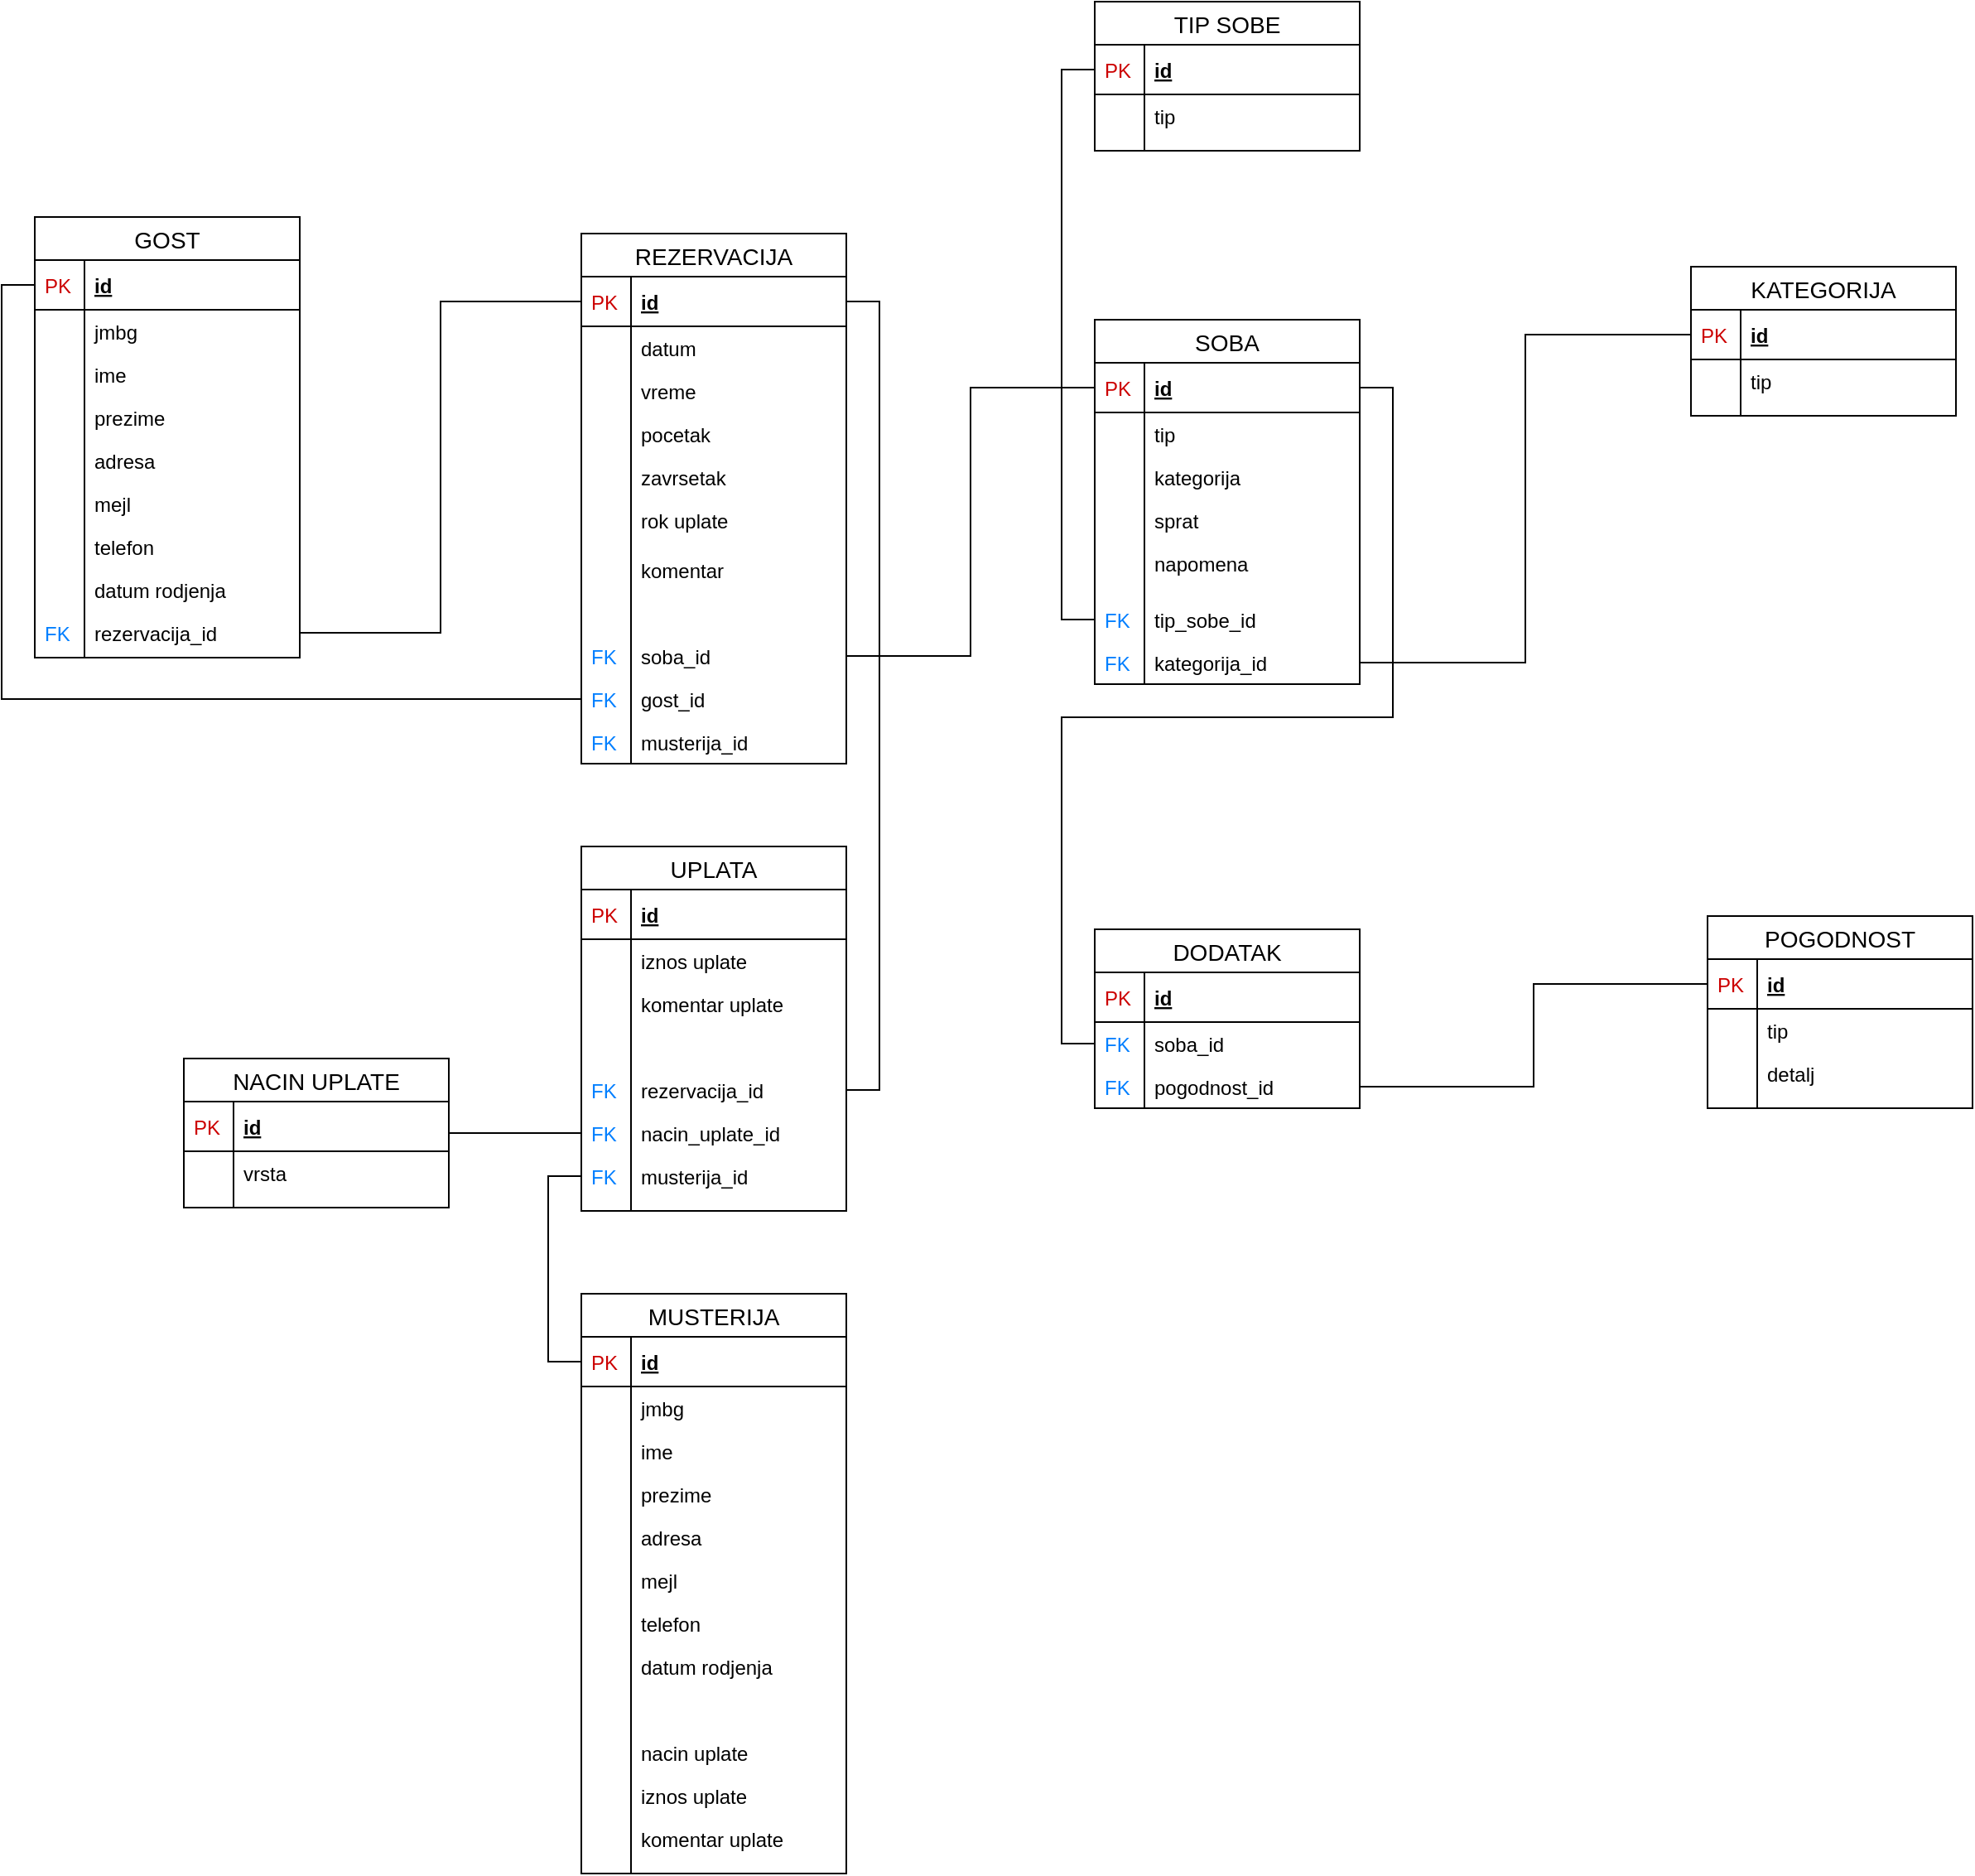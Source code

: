 <mxfile version="13.1.14" type="device"><diagram id="N1i-47K3Nv_V_qPSBVKC" name="Page-1"><mxGraphModel dx="3731" dy="1130" grid="1" gridSize="10" guides="1" tooltips="1" connect="1" arrows="1" fold="1" page="1" pageScale="1" pageWidth="850" pageHeight="1100" math="0" shadow="0"><root><mxCell id="0"/><mxCell id="1" parent="0"/><mxCell id="dCE8BZ0g_W73L0imwShd-121" value="TIP SOBE" style="swimlane;fontStyle=0;childLayout=stackLayout;horizontal=1;startSize=26;horizontalStack=0;resizeParent=1;resizeParentMax=0;resizeLast=0;collapsible=1;marginBottom=0;align=center;fontSize=14;" parent="1" vertex="1"><mxGeometry x="-1010" y="80" width="160" height="90" as="geometry"><mxRectangle x="-390" y="180" width="70" height="26" as="alternateBounds"/></mxGeometry></mxCell><mxCell id="dCE8BZ0g_W73L0imwShd-122" value="id" style="shape=partialRectangle;top=0;left=0;right=0;bottom=1;align=left;verticalAlign=middle;fillColor=none;spacingLeft=34;spacingRight=4;overflow=hidden;rotatable=0;points=[[0,0.5],[1,0.5]];portConstraint=eastwest;dropTarget=0;fontStyle=5;fontSize=12;" parent="dCE8BZ0g_W73L0imwShd-121" vertex="1"><mxGeometry y="26" width="160" height="30" as="geometry"/></mxCell><mxCell id="dCE8BZ0g_W73L0imwShd-123" value="PK" style="shape=partialRectangle;top=0;left=0;bottom=0;fillColor=none;align=left;verticalAlign=middle;spacingLeft=4;spacingRight=4;overflow=hidden;rotatable=0;points=[];portConstraint=eastwest;part=1;fontSize=12;fontColor=#CC0000;" parent="dCE8BZ0g_W73L0imwShd-122" vertex="1" connectable="0"><mxGeometry width="30" height="30" as="geometry"/></mxCell><mxCell id="dCE8BZ0g_W73L0imwShd-124" value="tip" style="shape=partialRectangle;top=0;left=0;right=0;bottom=0;align=left;verticalAlign=top;fillColor=none;spacingLeft=34;spacingRight=4;overflow=hidden;rotatable=0;points=[[0,0.5],[1,0.5]];portConstraint=eastwest;dropTarget=0;fontSize=12;" parent="dCE8BZ0g_W73L0imwShd-121" vertex="1"><mxGeometry y="56" width="160" height="26" as="geometry"/></mxCell><mxCell id="dCE8BZ0g_W73L0imwShd-125" value="" style="shape=partialRectangle;top=0;left=0;bottom=0;fillColor=none;align=left;verticalAlign=top;spacingLeft=4;spacingRight=4;overflow=hidden;rotatable=0;points=[];portConstraint=eastwest;part=1;fontSize=12;" parent="dCE8BZ0g_W73L0imwShd-124" vertex="1" connectable="0"><mxGeometry width="30" height="26" as="geometry"/></mxCell><mxCell id="dCE8BZ0g_W73L0imwShd-126" value="" style="shape=partialRectangle;top=0;left=0;right=0;bottom=0;align=left;verticalAlign=top;fillColor=none;spacingLeft=34;spacingRight=4;overflow=hidden;rotatable=0;points=[[0,0.5],[1,0.5]];portConstraint=eastwest;dropTarget=0;fontSize=12;" parent="dCE8BZ0g_W73L0imwShd-121" vertex="1"><mxGeometry y="82" width="160" height="8" as="geometry"/></mxCell><mxCell id="dCE8BZ0g_W73L0imwShd-127" value="" style="shape=partialRectangle;top=0;left=0;bottom=0;fillColor=none;align=left;verticalAlign=top;spacingLeft=4;spacingRight=4;overflow=hidden;rotatable=0;points=[];portConstraint=eastwest;part=1;fontSize=12;" parent="dCE8BZ0g_W73L0imwShd-126" vertex="1" connectable="0"><mxGeometry width="30" height="8" as="geometry"/></mxCell><mxCell id="dCE8BZ0g_W73L0imwShd-145" value="REZERVACIJA" style="swimlane;fontStyle=0;childLayout=stackLayout;horizontal=1;startSize=26;horizontalStack=0;resizeParent=1;resizeParentMax=0;resizeLast=0;collapsible=1;marginBottom=0;align=center;fontSize=14;" parent="1" vertex="1"><mxGeometry x="-1320" y="220" width="160" height="320" as="geometry"><mxRectangle x="-390" y="180" width="70" height="26" as="alternateBounds"/></mxGeometry></mxCell><mxCell id="dCE8BZ0g_W73L0imwShd-146" value="id" style="shape=partialRectangle;top=0;left=0;right=0;bottom=1;align=left;verticalAlign=middle;fillColor=none;spacingLeft=34;spacingRight=4;overflow=hidden;rotatable=0;points=[[0,0.5],[1,0.5]];portConstraint=eastwest;dropTarget=0;fontStyle=5;fontSize=12;" parent="dCE8BZ0g_W73L0imwShd-145" vertex="1"><mxGeometry y="26" width="160" height="30" as="geometry"/></mxCell><mxCell id="dCE8BZ0g_W73L0imwShd-147" value="PK" style="shape=partialRectangle;top=0;left=0;bottom=0;fillColor=none;align=left;verticalAlign=middle;spacingLeft=4;spacingRight=4;overflow=hidden;rotatable=0;points=[];portConstraint=eastwest;part=1;fontSize=12;fontColor=#CC0000;" parent="dCE8BZ0g_W73L0imwShd-146" vertex="1" connectable="0"><mxGeometry width="30" height="30" as="geometry"/></mxCell><mxCell id="dCE8BZ0g_W73L0imwShd-148" value="datum&#xA;" style="shape=partialRectangle;top=0;left=0;right=0;bottom=0;align=left;verticalAlign=top;fillColor=none;spacingLeft=34;spacingRight=4;overflow=hidden;rotatable=0;points=[[0,0.5],[1,0.5]];portConstraint=eastwest;dropTarget=0;fontSize=12;" parent="dCE8BZ0g_W73L0imwShd-145" vertex="1"><mxGeometry y="56" width="160" height="26" as="geometry"/></mxCell><mxCell id="dCE8BZ0g_W73L0imwShd-149" value="" style="shape=partialRectangle;top=0;left=0;bottom=0;fillColor=none;align=left;verticalAlign=top;spacingLeft=4;spacingRight=4;overflow=hidden;rotatable=0;points=[];portConstraint=eastwest;part=1;fontSize=12;" parent="dCE8BZ0g_W73L0imwShd-148" vertex="1" connectable="0"><mxGeometry width="30" height="26" as="geometry"/></mxCell><mxCell id="dCE8BZ0g_W73L0imwShd-150" value="vreme" style="shape=partialRectangle;top=0;left=0;right=0;bottom=0;align=left;verticalAlign=top;fillColor=none;spacingLeft=34;spacingRight=4;overflow=hidden;rotatable=0;points=[[0,0.5],[1,0.5]];portConstraint=eastwest;dropTarget=0;fontSize=12;" parent="dCE8BZ0g_W73L0imwShd-145" vertex="1"><mxGeometry y="82" width="160" height="26" as="geometry"/></mxCell><mxCell id="dCE8BZ0g_W73L0imwShd-151" value="" style="shape=partialRectangle;top=0;left=0;bottom=0;fillColor=none;align=left;verticalAlign=top;spacingLeft=4;spacingRight=4;overflow=hidden;rotatable=0;points=[];portConstraint=eastwest;part=1;fontSize=12;" parent="dCE8BZ0g_W73L0imwShd-150" vertex="1" connectable="0"><mxGeometry width="30" height="26" as="geometry"/></mxCell><mxCell id="dCE8BZ0g_W73L0imwShd-152" value="pocetak" style="shape=partialRectangle;top=0;left=0;right=0;bottom=0;align=left;verticalAlign=top;fillColor=none;spacingLeft=34;spacingRight=4;overflow=hidden;rotatable=0;points=[[0,0.5],[1,0.5]];portConstraint=eastwest;dropTarget=0;fontSize=12;" parent="dCE8BZ0g_W73L0imwShd-145" vertex="1"><mxGeometry y="108" width="160" height="26" as="geometry"/></mxCell><mxCell id="dCE8BZ0g_W73L0imwShd-153" value="" style="shape=partialRectangle;top=0;left=0;bottom=0;fillColor=none;align=left;verticalAlign=top;spacingLeft=4;spacingRight=4;overflow=hidden;rotatable=0;points=[];portConstraint=eastwest;part=1;fontSize=12;" parent="dCE8BZ0g_W73L0imwShd-152" vertex="1" connectable="0"><mxGeometry width="30" height="26" as="geometry"/></mxCell><mxCell id="dCE8BZ0g_W73L0imwShd-154" value="zavrsetak" style="shape=partialRectangle;top=0;left=0;right=0;bottom=0;align=left;verticalAlign=top;fillColor=none;spacingLeft=34;spacingRight=4;overflow=hidden;rotatable=0;points=[[0,0.5],[1,0.5]];portConstraint=eastwest;dropTarget=0;fontSize=12;" parent="dCE8BZ0g_W73L0imwShd-145" vertex="1"><mxGeometry y="134" width="160" height="26" as="geometry"/></mxCell><mxCell id="dCE8BZ0g_W73L0imwShd-155" value="" style="shape=partialRectangle;top=0;left=0;bottom=0;fillColor=none;align=left;verticalAlign=top;spacingLeft=4;spacingRight=4;overflow=hidden;rotatable=0;points=[];portConstraint=eastwest;part=1;fontSize=12;" parent="dCE8BZ0g_W73L0imwShd-154" vertex="1" connectable="0"><mxGeometry width="30" height="26" as="geometry"/></mxCell><mxCell id="dCE8BZ0g_W73L0imwShd-156" value="rok uplate" style="shape=partialRectangle;top=0;left=0;right=0;bottom=0;align=left;verticalAlign=top;fillColor=none;spacingLeft=34;spacingRight=4;overflow=hidden;rotatable=0;points=[[0,0.5],[1,0.5]];portConstraint=eastwest;dropTarget=0;fontSize=12;" parent="dCE8BZ0g_W73L0imwShd-145" vertex="1"><mxGeometry y="160" width="160" height="26" as="geometry"/></mxCell><mxCell id="dCE8BZ0g_W73L0imwShd-157" value="" style="shape=partialRectangle;top=0;left=0;bottom=0;fillColor=none;align=left;verticalAlign=top;spacingLeft=4;spacingRight=4;overflow=hidden;rotatable=0;points=[];portConstraint=eastwest;part=1;fontSize=12;" parent="dCE8BZ0g_W73L0imwShd-156" vertex="1" connectable="0"><mxGeometry width="30" height="26" as="geometry"/></mxCell><mxCell id="dCE8BZ0g_W73L0imwShd-168" value="" style="shape=partialRectangle;top=0;left=0;right=0;bottom=0;align=left;verticalAlign=top;fillColor=none;spacingLeft=34;spacingRight=4;overflow=hidden;rotatable=0;points=[[0,0.5],[1,0.5]];portConstraint=eastwest;dropTarget=0;fontSize=12;" parent="dCE8BZ0g_W73L0imwShd-145" vertex="1"><mxGeometry y="186" width="160" height="4" as="geometry"/></mxCell><mxCell id="dCE8BZ0g_W73L0imwShd-169" value="" style="shape=partialRectangle;top=0;left=0;bottom=0;fillColor=none;align=left;verticalAlign=top;spacingLeft=4;spacingRight=4;overflow=hidden;rotatable=0;points=[];portConstraint=eastwest;part=1;fontSize=12;" parent="dCE8BZ0g_W73L0imwShd-168" vertex="1" connectable="0"><mxGeometry width="30" height="4" as="geometry"/></mxCell><mxCell id="dCE8BZ0g_W73L0imwShd-256" value="komentar" style="shape=partialRectangle;top=0;left=0;right=0;bottom=0;align=left;verticalAlign=top;fillColor=none;spacingLeft=34;spacingRight=4;overflow=hidden;rotatable=0;points=[[0,0.5],[1,0.5]];portConstraint=eastwest;dropTarget=0;fontSize=12;" parent="dCE8BZ0g_W73L0imwShd-145" vertex="1"><mxGeometry y="190" width="160" height="26" as="geometry"/></mxCell><mxCell id="dCE8BZ0g_W73L0imwShd-257" value="" style="shape=partialRectangle;top=0;left=0;bottom=0;fillColor=none;align=left;verticalAlign=top;spacingLeft=4;spacingRight=4;overflow=hidden;rotatable=0;points=[];portConstraint=eastwest;part=1;fontSize=12;" parent="dCE8BZ0g_W73L0imwShd-256" vertex="1" connectable="0"><mxGeometry width="30" height="26" as="geometry"/></mxCell><mxCell id="dCE8BZ0g_W73L0imwShd-229" value="" style="shape=partialRectangle;top=0;left=0;right=0;bottom=0;align=left;verticalAlign=top;fillColor=none;spacingLeft=34;spacingRight=4;overflow=hidden;rotatable=0;points=[[0,0.5],[1,0.5]];portConstraint=eastwest;dropTarget=0;fontSize=12;" parent="dCE8BZ0g_W73L0imwShd-145" vertex="1"><mxGeometry y="216" width="160" height="26" as="geometry"/></mxCell><mxCell id="dCE8BZ0g_W73L0imwShd-230" value="" style="shape=partialRectangle;top=0;left=0;bottom=0;fillColor=none;align=left;verticalAlign=top;spacingLeft=4;spacingRight=4;overflow=hidden;rotatable=0;points=[];portConstraint=eastwest;part=1;fontSize=12;" parent="dCE8BZ0g_W73L0imwShd-229" vertex="1" connectable="0"><mxGeometry width="30" height="26" as="geometry"/></mxCell><mxCell id="dCE8BZ0g_W73L0imwShd-227" value="soba_id" style="shape=partialRectangle;top=0;left=0;right=0;bottom=0;align=left;verticalAlign=top;fillColor=none;spacingLeft=34;spacingRight=4;overflow=hidden;rotatable=0;points=[[0,0.5],[1,0.5]];portConstraint=eastwest;dropTarget=0;fontSize=12;" parent="dCE8BZ0g_W73L0imwShd-145" vertex="1"><mxGeometry y="242" width="160" height="26" as="geometry"/></mxCell><mxCell id="dCE8BZ0g_W73L0imwShd-228" value="FK" style="shape=partialRectangle;top=0;left=0;bottom=0;fillColor=none;align=left;verticalAlign=top;spacingLeft=4;spacingRight=4;overflow=hidden;rotatable=0;points=[];portConstraint=eastwest;part=1;fontSize=12;fontColor=#007FFF;" parent="dCE8BZ0g_W73L0imwShd-227" vertex="1" connectable="0"><mxGeometry width="30" height="26" as="geometry"/></mxCell><mxCell id="dCE8BZ0g_W73L0imwShd-221" value="gost_id" style="shape=partialRectangle;top=0;left=0;right=0;bottom=0;align=left;verticalAlign=top;fillColor=none;spacingLeft=34;spacingRight=4;overflow=hidden;rotatable=0;points=[[0,0.5],[1,0.5]];portConstraint=eastwest;dropTarget=0;fontSize=12;" parent="dCE8BZ0g_W73L0imwShd-145" vertex="1"><mxGeometry y="268" width="160" height="26" as="geometry"/></mxCell><mxCell id="dCE8BZ0g_W73L0imwShd-222" value="FK" style="shape=partialRectangle;top=0;left=0;bottom=0;fillColor=none;align=left;verticalAlign=top;spacingLeft=4;spacingRight=4;overflow=hidden;rotatable=0;points=[];portConstraint=eastwest;part=1;fontSize=12;fontColor=#007FFF;" parent="dCE8BZ0g_W73L0imwShd-221" vertex="1" connectable="0"><mxGeometry width="30" height="26" as="geometry"/></mxCell><mxCell id="dCE8BZ0g_W73L0imwShd-266" value="musterija_id" style="shape=partialRectangle;top=0;left=0;right=0;bottom=0;align=left;verticalAlign=top;fillColor=none;spacingLeft=34;spacingRight=4;overflow=hidden;rotatable=0;points=[[0,0.5],[1,0.5]];portConstraint=eastwest;dropTarget=0;fontSize=12;" parent="dCE8BZ0g_W73L0imwShd-145" vertex="1"><mxGeometry y="294" width="160" height="26" as="geometry"/></mxCell><mxCell id="dCE8BZ0g_W73L0imwShd-267" value="FK" style="shape=partialRectangle;top=0;left=0;bottom=0;fillColor=none;align=left;verticalAlign=top;spacingLeft=4;spacingRight=4;overflow=hidden;rotatable=0;points=[];portConstraint=eastwest;part=1;fontSize=12;fontColor=#007FFF;" parent="dCE8BZ0g_W73L0imwShd-266" vertex="1" connectable="0"><mxGeometry width="30" height="26" as="geometry"/></mxCell><mxCell id="dCE8BZ0g_W73L0imwShd-203" value="KATEGORIJA" style="swimlane;fontStyle=0;childLayout=stackLayout;horizontal=1;startSize=26;horizontalStack=0;resizeParent=1;resizeParentMax=0;resizeLast=0;collapsible=1;marginBottom=0;align=center;fontSize=14;" parent="1" vertex="1"><mxGeometry x="-650" y="240" width="160" height="90" as="geometry"><mxRectangle x="-390" y="180" width="70" height="26" as="alternateBounds"/></mxGeometry></mxCell><mxCell id="dCE8BZ0g_W73L0imwShd-204" value="id" style="shape=partialRectangle;top=0;left=0;right=0;bottom=1;align=left;verticalAlign=middle;fillColor=none;spacingLeft=34;spacingRight=4;overflow=hidden;rotatable=0;points=[[0,0.5],[1,0.5]];portConstraint=eastwest;dropTarget=0;fontStyle=5;fontSize=12;" parent="dCE8BZ0g_W73L0imwShd-203" vertex="1"><mxGeometry y="26" width="160" height="30" as="geometry"/></mxCell><mxCell id="dCE8BZ0g_W73L0imwShd-205" value="PK" style="shape=partialRectangle;top=0;left=0;bottom=0;fillColor=none;align=left;verticalAlign=middle;spacingLeft=4;spacingRight=4;overflow=hidden;rotatable=0;points=[];portConstraint=eastwest;part=1;fontSize=12;fontColor=#CC0000;" parent="dCE8BZ0g_W73L0imwShd-204" vertex="1" connectable="0"><mxGeometry width="30" height="30" as="geometry"/></mxCell><mxCell id="dCE8BZ0g_W73L0imwShd-206" value="tip" style="shape=partialRectangle;top=0;left=0;right=0;bottom=0;align=left;verticalAlign=top;fillColor=none;spacingLeft=34;spacingRight=4;overflow=hidden;rotatable=0;points=[[0,0.5],[1,0.5]];portConstraint=eastwest;dropTarget=0;fontSize=12;" parent="dCE8BZ0g_W73L0imwShd-203" vertex="1"><mxGeometry y="56" width="160" height="26" as="geometry"/></mxCell><mxCell id="dCE8BZ0g_W73L0imwShd-207" value="" style="shape=partialRectangle;top=0;left=0;bottom=0;fillColor=none;align=left;verticalAlign=top;spacingLeft=4;spacingRight=4;overflow=hidden;rotatable=0;points=[];portConstraint=eastwest;part=1;fontSize=12;" parent="dCE8BZ0g_W73L0imwShd-206" vertex="1" connectable="0"><mxGeometry width="30" height="26" as="geometry"/></mxCell><mxCell id="dCE8BZ0g_W73L0imwShd-208" value="" style="shape=partialRectangle;top=0;left=0;right=0;bottom=0;align=left;verticalAlign=top;fillColor=none;spacingLeft=34;spacingRight=4;overflow=hidden;rotatable=0;points=[[0,0.5],[1,0.5]];portConstraint=eastwest;dropTarget=0;fontSize=12;" parent="dCE8BZ0g_W73L0imwShd-203" vertex="1"><mxGeometry y="82" width="160" height="8" as="geometry"/></mxCell><mxCell id="dCE8BZ0g_W73L0imwShd-209" value="" style="shape=partialRectangle;top=0;left=0;bottom=0;fillColor=none;align=left;verticalAlign=top;spacingLeft=4;spacingRight=4;overflow=hidden;rotatable=0;points=[];portConstraint=eastwest;part=1;fontSize=12;" parent="dCE8BZ0g_W73L0imwShd-208" vertex="1" connectable="0"><mxGeometry width="30" height="8" as="geometry"/></mxCell><mxCell id="dCE8BZ0g_W73L0imwShd-223" style="edgeStyle=orthogonalEdgeStyle;rounded=0;orthogonalLoop=1;jettySize=auto;html=1;entryX=0;entryY=0.5;entryDx=0;entryDy=0;startSize=38;endArrow=none;endFill=0;endSize=38;strokeWidth=1;fontColor=#CC0000;exitX=0;exitY=0.5;exitDx=0;exitDy=0;" parent="1" source="dCE8BZ0g_W73L0imwShd-129" target="dCE8BZ0g_W73L0imwShd-221" edge="1"><mxGeometry relative="1" as="geometry"/></mxCell><mxCell id="dCE8BZ0g_W73L0imwShd-231" style="edgeStyle=orthogonalEdgeStyle;rounded=0;orthogonalLoop=1;jettySize=auto;html=1;entryX=0;entryY=0.5;entryDx=0;entryDy=0;startSize=38;endArrow=none;endFill=0;endSize=38;strokeWidth=1;fontColor=#CC0000;" parent="1" source="dCE8BZ0g_W73L0imwShd-227" target="dCE8BZ0g_W73L0imwShd-188" edge="1"><mxGeometry relative="1" as="geometry"/></mxCell><mxCell id="dCE8BZ0g_W73L0imwShd-234" style="edgeStyle=orthogonalEdgeStyle;rounded=0;orthogonalLoop=1;jettySize=auto;html=1;entryX=0;entryY=0.5;entryDx=0;entryDy=0;startSize=38;endArrow=none;endFill=0;endSize=38;strokeWidth=1;fontColor=#007FFF;" parent="1" source="dCE8BZ0g_W73L0imwShd-232" target="dCE8BZ0g_W73L0imwShd-122" edge="1"><mxGeometry relative="1" as="geometry"/></mxCell><mxCell id="dCE8BZ0g_W73L0imwShd-241" style="edgeStyle=orthogonalEdgeStyle;rounded=0;orthogonalLoop=1;jettySize=auto;html=1;entryX=1;entryY=0.5;entryDx=0;entryDy=0;startSize=38;endArrow=none;endFill=0;endSize=38;strokeWidth=1;fontColor=#CC0000;" parent="1" source="dCE8BZ0g_W73L0imwShd-237" target="dCE8BZ0g_W73L0imwShd-188" edge="1"><mxGeometry relative="1" as="geometry"/></mxCell><mxCell id="dCE8BZ0g_W73L0imwShd-242" style="edgeStyle=orthogonalEdgeStyle;rounded=0;orthogonalLoop=1;jettySize=auto;html=1;entryX=0;entryY=0.5;entryDx=0;entryDy=0;startSize=38;endArrow=none;endFill=0;endSize=38;strokeWidth=1;fontColor=#CC0000;" parent="1" source="dCE8BZ0g_W73L0imwShd-239" target="dCE8BZ0g_W73L0imwShd-211" edge="1"><mxGeometry relative="1" as="geometry"/></mxCell><mxCell id="dCE8BZ0g_W73L0imwShd-187" value="SOBA" style="swimlane;fontStyle=0;childLayout=stackLayout;horizontal=1;startSize=26;horizontalStack=0;resizeParent=1;resizeParentMax=0;resizeLast=0;collapsible=1;marginBottom=0;align=center;fontSize=14;" parent="1" vertex="1"><mxGeometry x="-1010" y="272" width="160" height="220" as="geometry"><mxRectangle x="-390" y="180" width="70" height="26" as="alternateBounds"/></mxGeometry></mxCell><mxCell id="dCE8BZ0g_W73L0imwShd-188" value="id" style="shape=partialRectangle;top=0;left=0;right=0;bottom=1;align=left;verticalAlign=middle;fillColor=none;spacingLeft=34;spacingRight=4;overflow=hidden;rotatable=0;points=[[0,0.5],[1,0.5]];portConstraint=eastwest;dropTarget=0;fontStyle=5;fontSize=12;" parent="dCE8BZ0g_W73L0imwShd-187" vertex="1"><mxGeometry y="26" width="160" height="30" as="geometry"/></mxCell><mxCell id="dCE8BZ0g_W73L0imwShd-189" value="PK" style="shape=partialRectangle;top=0;left=0;bottom=0;fillColor=none;align=left;verticalAlign=middle;spacingLeft=4;spacingRight=4;overflow=hidden;rotatable=0;points=[];portConstraint=eastwest;part=1;fontSize=12;fontColor=#CC0000;" parent="dCE8BZ0g_W73L0imwShd-188" vertex="1" connectable="0"><mxGeometry width="30" height="30" as="geometry"/></mxCell><mxCell id="dCE8BZ0g_W73L0imwShd-190" value="tip" style="shape=partialRectangle;top=0;left=0;right=0;bottom=0;align=left;verticalAlign=top;fillColor=none;spacingLeft=34;spacingRight=4;overflow=hidden;rotatable=0;points=[[0,0.5],[1,0.5]];portConstraint=eastwest;dropTarget=0;fontSize=12;" parent="dCE8BZ0g_W73L0imwShd-187" vertex="1"><mxGeometry y="56" width="160" height="26" as="geometry"/></mxCell><mxCell id="dCE8BZ0g_W73L0imwShd-191" value="" style="shape=partialRectangle;top=0;left=0;bottom=0;fillColor=none;align=left;verticalAlign=top;spacingLeft=4;spacingRight=4;overflow=hidden;rotatable=0;points=[];portConstraint=eastwest;part=1;fontSize=12;" parent="dCE8BZ0g_W73L0imwShd-190" vertex="1" connectable="0"><mxGeometry width="30" height="26" as="geometry"/></mxCell><mxCell id="dCE8BZ0g_W73L0imwShd-192" value="kategorija" style="shape=partialRectangle;top=0;left=0;right=0;bottom=0;align=left;verticalAlign=top;fillColor=none;spacingLeft=34;spacingRight=4;overflow=hidden;rotatable=0;points=[[0,0.5],[1,0.5]];portConstraint=eastwest;dropTarget=0;fontSize=12;" parent="dCE8BZ0g_W73L0imwShd-187" vertex="1"><mxGeometry y="82" width="160" height="26" as="geometry"/></mxCell><mxCell id="dCE8BZ0g_W73L0imwShd-193" value="" style="shape=partialRectangle;top=0;left=0;bottom=0;fillColor=none;align=left;verticalAlign=top;spacingLeft=4;spacingRight=4;overflow=hidden;rotatable=0;points=[];portConstraint=eastwest;part=1;fontSize=12;" parent="dCE8BZ0g_W73L0imwShd-192" vertex="1" connectable="0"><mxGeometry width="30" height="26" as="geometry"/></mxCell><mxCell id="dCE8BZ0g_W73L0imwShd-194" value="sprat" style="shape=partialRectangle;top=0;left=0;right=0;bottom=0;align=left;verticalAlign=top;fillColor=none;spacingLeft=34;spacingRight=4;overflow=hidden;rotatable=0;points=[[0,0.5],[1,0.5]];portConstraint=eastwest;dropTarget=0;fontSize=12;" parent="dCE8BZ0g_W73L0imwShd-187" vertex="1"><mxGeometry y="108" width="160" height="26" as="geometry"/></mxCell><mxCell id="dCE8BZ0g_W73L0imwShd-195" value="" style="shape=partialRectangle;top=0;left=0;bottom=0;fillColor=none;align=left;verticalAlign=top;spacingLeft=4;spacingRight=4;overflow=hidden;rotatable=0;points=[];portConstraint=eastwest;part=1;fontSize=12;" parent="dCE8BZ0g_W73L0imwShd-194" vertex="1" connectable="0"><mxGeometry width="30" height="26" as="geometry"/></mxCell><mxCell id="dCE8BZ0g_W73L0imwShd-196" value="napomena" style="shape=partialRectangle;top=0;left=0;right=0;bottom=0;align=left;verticalAlign=top;fillColor=none;spacingLeft=34;spacingRight=4;overflow=hidden;rotatable=0;points=[[0,0.5],[1,0.5]];portConstraint=eastwest;dropTarget=0;fontSize=12;" parent="dCE8BZ0g_W73L0imwShd-187" vertex="1"><mxGeometry y="134" width="160" height="26" as="geometry"/></mxCell><mxCell id="dCE8BZ0g_W73L0imwShd-197" value="" style="shape=partialRectangle;top=0;left=0;bottom=0;fillColor=none;align=left;verticalAlign=top;spacingLeft=4;spacingRight=4;overflow=hidden;rotatable=0;points=[];portConstraint=eastwest;part=1;fontSize=12;" parent="dCE8BZ0g_W73L0imwShd-196" vertex="1" connectable="0"><mxGeometry width="30" height="26" as="geometry"/></mxCell><mxCell id="dCE8BZ0g_W73L0imwShd-198" value="" style="shape=partialRectangle;top=0;left=0;right=0;bottom=0;align=left;verticalAlign=top;fillColor=none;spacingLeft=34;spacingRight=4;overflow=hidden;rotatable=0;points=[[0,0.5],[1,0.5]];portConstraint=eastwest;dropTarget=0;fontSize=12;" parent="dCE8BZ0g_W73L0imwShd-187" vertex="1"><mxGeometry y="160" width="160" height="8" as="geometry"/></mxCell><mxCell id="dCE8BZ0g_W73L0imwShd-199" value="" style="shape=partialRectangle;top=0;left=0;bottom=0;fillColor=none;align=left;verticalAlign=top;spacingLeft=4;spacingRight=4;overflow=hidden;rotatable=0;points=[];portConstraint=eastwest;part=1;fontSize=12;" parent="dCE8BZ0g_W73L0imwShd-198" vertex="1" connectable="0"><mxGeometry width="30" height="8" as="geometry"/></mxCell><mxCell id="dCE8BZ0g_W73L0imwShd-232" value="tip_sobe_id" style="shape=partialRectangle;top=0;left=0;right=0;bottom=0;align=left;verticalAlign=top;fillColor=none;spacingLeft=34;spacingRight=4;overflow=hidden;rotatable=0;points=[[0,0.5],[1,0.5]];portConstraint=eastwest;dropTarget=0;fontSize=12;" parent="dCE8BZ0g_W73L0imwShd-187" vertex="1"><mxGeometry y="168" width="160" height="26" as="geometry"/></mxCell><mxCell id="dCE8BZ0g_W73L0imwShd-233" value="FK" style="shape=partialRectangle;top=0;left=0;bottom=0;fillColor=none;align=left;verticalAlign=top;spacingLeft=4;spacingRight=4;overflow=hidden;rotatable=0;points=[];portConstraint=eastwest;part=1;fontSize=12;fontColor=#007FFF;" parent="dCE8BZ0g_W73L0imwShd-232" vertex="1" connectable="0"><mxGeometry width="30" height="26" as="geometry"/></mxCell><mxCell id="dCE8BZ0g_W73L0imwShd-243" value="kategorija_id" style="shape=partialRectangle;top=0;left=0;right=0;bottom=0;align=left;verticalAlign=top;fillColor=none;spacingLeft=34;spacingRight=4;overflow=hidden;rotatable=0;points=[[0,0.5],[1,0.5]];portConstraint=eastwest;dropTarget=0;fontSize=12;" parent="dCE8BZ0g_W73L0imwShd-187" vertex="1"><mxGeometry y="194" width="160" height="26" as="geometry"/></mxCell><mxCell id="dCE8BZ0g_W73L0imwShd-244" value="FK" style="shape=partialRectangle;top=0;left=0;bottom=0;fillColor=none;align=left;verticalAlign=top;spacingLeft=4;spacingRight=4;overflow=hidden;rotatable=0;points=[];portConstraint=eastwest;part=1;fontSize=12;fontColor=#007FFF;" parent="dCE8BZ0g_W73L0imwShd-243" vertex="1" connectable="0"><mxGeometry width="30" height="26" as="geometry"/></mxCell><mxCell id="dCE8BZ0g_W73L0imwShd-245" style="edgeStyle=orthogonalEdgeStyle;rounded=0;orthogonalLoop=1;jettySize=auto;html=1;startSize=38;endArrow=none;endFill=0;endSize=38;strokeWidth=1;fontColor=#CC0000;" parent="1" source="dCE8BZ0g_W73L0imwShd-243" target="dCE8BZ0g_W73L0imwShd-204" edge="1"><mxGeometry relative="1" as="geometry"/></mxCell><mxCell id="dCE8BZ0g_W73L0imwShd-200" value="DODATAK" style="swimlane;fontStyle=0;childLayout=stackLayout;horizontal=1;startSize=26;horizontalStack=0;resizeParent=1;resizeParentMax=0;resizeLast=0;collapsible=1;marginBottom=0;align=center;fontSize=14;" parent="1" vertex="1"><mxGeometry x="-1010" y="640" width="160" height="108" as="geometry"><mxRectangle x="-390" y="180" width="70" height="26" as="alternateBounds"/></mxGeometry></mxCell><mxCell id="dCE8BZ0g_W73L0imwShd-201" value="id" style="shape=partialRectangle;top=0;left=0;right=0;bottom=1;align=left;verticalAlign=middle;fillColor=none;spacingLeft=34;spacingRight=4;overflow=hidden;rotatable=0;points=[[0,0.5],[1,0.5]];portConstraint=eastwest;dropTarget=0;fontStyle=5;fontSize=12;" parent="dCE8BZ0g_W73L0imwShd-200" vertex="1"><mxGeometry y="26" width="160" height="30" as="geometry"/></mxCell><mxCell id="dCE8BZ0g_W73L0imwShd-202" value="PK" style="shape=partialRectangle;top=0;left=0;bottom=0;fillColor=none;align=left;verticalAlign=middle;spacingLeft=4;spacingRight=4;overflow=hidden;rotatable=0;points=[];portConstraint=eastwest;part=1;fontSize=12;fontColor=#CC0000;" parent="dCE8BZ0g_W73L0imwShd-201" vertex="1" connectable="0"><mxGeometry width="30" height="30" as="geometry"/></mxCell><mxCell id="dCE8BZ0g_W73L0imwShd-237" value="soba_id" style="shape=partialRectangle;top=0;left=0;right=0;bottom=0;align=left;verticalAlign=top;fillColor=none;spacingLeft=34;spacingRight=4;overflow=hidden;rotatable=0;points=[[0,0.5],[1,0.5]];portConstraint=eastwest;dropTarget=0;fontSize=12;" parent="dCE8BZ0g_W73L0imwShd-200" vertex="1"><mxGeometry y="56" width="160" height="26" as="geometry"/></mxCell><mxCell id="dCE8BZ0g_W73L0imwShd-238" value="FK" style="shape=partialRectangle;top=0;left=0;bottom=0;fillColor=none;align=left;verticalAlign=top;spacingLeft=4;spacingRight=4;overflow=hidden;rotatable=0;points=[];portConstraint=eastwest;part=1;fontSize=12;fontColor=#007FFF;" parent="dCE8BZ0g_W73L0imwShd-237" vertex="1" connectable="0"><mxGeometry width="30" height="26" as="geometry"/></mxCell><mxCell id="dCE8BZ0g_W73L0imwShd-239" value="pogodnost_id" style="shape=partialRectangle;top=0;left=0;right=0;bottom=0;align=left;verticalAlign=top;fillColor=none;spacingLeft=34;spacingRight=4;overflow=hidden;rotatable=0;points=[[0,0.5],[1,0.5]];portConstraint=eastwest;dropTarget=0;fontSize=12;" parent="dCE8BZ0g_W73L0imwShd-200" vertex="1"><mxGeometry y="82" width="160" height="26" as="geometry"/></mxCell><mxCell id="dCE8BZ0g_W73L0imwShd-240" value="FK" style="shape=partialRectangle;top=0;left=0;bottom=0;fillColor=none;align=left;verticalAlign=top;spacingLeft=4;spacingRight=4;overflow=hidden;rotatable=0;points=[];portConstraint=eastwest;part=1;fontSize=12;fontColor=#007FFF;" parent="dCE8BZ0g_W73L0imwShd-239" vertex="1" connectable="0"><mxGeometry width="30" height="26" as="geometry"/></mxCell><mxCell id="dCE8BZ0g_W73L0imwShd-210" value="POGODNOST" style="swimlane;fontStyle=0;childLayout=stackLayout;horizontal=1;startSize=26;horizontalStack=0;resizeParent=1;resizeParentMax=0;resizeLast=0;collapsible=1;marginBottom=0;align=center;fontSize=14;" parent="1" vertex="1"><mxGeometry x="-640" y="632" width="160" height="116" as="geometry"><mxRectangle x="-390" y="180" width="70" height="26" as="alternateBounds"/></mxGeometry></mxCell><mxCell id="dCE8BZ0g_W73L0imwShd-211" value="id" style="shape=partialRectangle;top=0;left=0;right=0;bottom=1;align=left;verticalAlign=middle;fillColor=none;spacingLeft=34;spacingRight=4;overflow=hidden;rotatable=0;points=[[0,0.5],[1,0.5]];portConstraint=eastwest;dropTarget=0;fontStyle=5;fontSize=12;" parent="dCE8BZ0g_W73L0imwShd-210" vertex="1"><mxGeometry y="26" width="160" height="30" as="geometry"/></mxCell><mxCell id="dCE8BZ0g_W73L0imwShd-212" value="PK" style="shape=partialRectangle;top=0;left=0;bottom=0;fillColor=none;align=left;verticalAlign=middle;spacingLeft=4;spacingRight=4;overflow=hidden;rotatable=0;points=[];portConstraint=eastwest;part=1;fontSize=12;fontColor=#CC0000;" parent="dCE8BZ0g_W73L0imwShd-211" vertex="1" connectable="0"><mxGeometry width="30" height="30" as="geometry"/></mxCell><mxCell id="dCE8BZ0g_W73L0imwShd-213" value="tip" style="shape=partialRectangle;top=0;left=0;right=0;bottom=0;align=left;verticalAlign=top;fillColor=none;spacingLeft=34;spacingRight=4;overflow=hidden;rotatable=0;points=[[0,0.5],[1,0.5]];portConstraint=eastwest;dropTarget=0;fontSize=12;" parent="dCE8BZ0g_W73L0imwShd-210" vertex="1"><mxGeometry y="56" width="160" height="26" as="geometry"/></mxCell><mxCell id="dCE8BZ0g_W73L0imwShd-214" value="" style="shape=partialRectangle;top=0;left=0;bottom=0;fillColor=none;align=left;verticalAlign=top;spacingLeft=4;spacingRight=4;overflow=hidden;rotatable=0;points=[];portConstraint=eastwest;part=1;fontSize=12;" parent="dCE8BZ0g_W73L0imwShd-213" vertex="1" connectable="0"><mxGeometry width="30" height="26" as="geometry"/></mxCell><mxCell id="dCE8BZ0g_W73L0imwShd-215" value="detalj" style="shape=partialRectangle;top=0;left=0;right=0;bottom=0;align=left;verticalAlign=top;fillColor=none;spacingLeft=34;spacingRight=4;overflow=hidden;rotatable=0;points=[[0,0.5],[1,0.5]];portConstraint=eastwest;dropTarget=0;fontSize=12;" parent="dCE8BZ0g_W73L0imwShd-210" vertex="1"><mxGeometry y="82" width="160" height="26" as="geometry"/></mxCell><mxCell id="dCE8BZ0g_W73L0imwShd-216" value="" style="shape=partialRectangle;top=0;left=0;bottom=0;fillColor=none;align=left;verticalAlign=top;spacingLeft=4;spacingRight=4;overflow=hidden;rotatable=0;points=[];portConstraint=eastwest;part=1;fontSize=12;" parent="dCE8BZ0g_W73L0imwShd-215" vertex="1" connectable="0"><mxGeometry width="30" height="26" as="geometry"/></mxCell><mxCell id="dCE8BZ0g_W73L0imwShd-217" value="" style="shape=partialRectangle;top=0;left=0;right=0;bottom=0;align=left;verticalAlign=top;fillColor=none;spacingLeft=34;spacingRight=4;overflow=hidden;rotatable=0;points=[[0,0.5],[1,0.5]];portConstraint=eastwest;dropTarget=0;fontSize=12;" parent="dCE8BZ0g_W73L0imwShd-210" vertex="1"><mxGeometry y="108" width="160" height="8" as="geometry"/></mxCell><mxCell id="dCE8BZ0g_W73L0imwShd-218" value="" style="shape=partialRectangle;top=0;left=0;bottom=0;fillColor=none;align=left;verticalAlign=top;spacingLeft=4;spacingRight=4;overflow=hidden;rotatable=0;points=[];portConstraint=eastwest;part=1;fontSize=12;" parent="dCE8BZ0g_W73L0imwShd-217" vertex="1" connectable="0"><mxGeometry width="30" height="8" as="geometry"/></mxCell><mxCell id="dCE8BZ0g_W73L0imwShd-252" style="edgeStyle=orthogonalEdgeStyle;rounded=0;orthogonalLoop=1;jettySize=auto;html=1;entryX=0;entryY=0.5;entryDx=0;entryDy=0;startSize=38;endArrow=none;endFill=0;endSize=38;strokeWidth=1;fontColor=#CC0000;" parent="1" source="dCE8BZ0g_W73L0imwShd-249" target="dCE8BZ0g_W73L0imwShd-146" edge="1"><mxGeometry relative="1" as="geometry"/></mxCell><mxCell id="dCE8BZ0g_W73L0imwShd-128" value="GOST" style="swimlane;fontStyle=0;childLayout=stackLayout;horizontal=1;startSize=26;horizontalStack=0;resizeParent=1;resizeParentMax=0;resizeLast=0;collapsible=1;marginBottom=0;align=center;fontSize=14;" parent="1" vertex="1"><mxGeometry x="-1650" y="210" width="160" height="266" as="geometry"><mxRectangle x="-390" y="180" width="70" height="26" as="alternateBounds"/></mxGeometry></mxCell><mxCell id="dCE8BZ0g_W73L0imwShd-129" value="id" style="shape=partialRectangle;top=0;left=0;right=0;bottom=1;align=left;verticalAlign=middle;fillColor=none;spacingLeft=34;spacingRight=4;overflow=hidden;rotatable=0;points=[[0,0.5],[1,0.5]];portConstraint=eastwest;dropTarget=0;fontStyle=5;fontSize=12;" parent="dCE8BZ0g_W73L0imwShd-128" vertex="1"><mxGeometry y="26" width="160" height="30" as="geometry"/></mxCell><mxCell id="dCE8BZ0g_W73L0imwShd-130" value="PK" style="shape=partialRectangle;top=0;left=0;bottom=0;fillColor=none;align=left;verticalAlign=middle;spacingLeft=4;spacingRight=4;overflow=hidden;rotatable=0;points=[];portConstraint=eastwest;part=1;fontSize=12;fontColor=#CC0000;" parent="dCE8BZ0g_W73L0imwShd-129" vertex="1" connectable="0"><mxGeometry width="30" height="30" as="geometry"/></mxCell><mxCell id="dCE8BZ0g_W73L0imwShd-260" value="jmbg" style="shape=partialRectangle;top=0;left=0;right=0;bottom=0;align=left;verticalAlign=top;fillColor=none;spacingLeft=34;spacingRight=4;overflow=hidden;rotatable=0;points=[[0,0.5],[1,0.5]];portConstraint=eastwest;dropTarget=0;fontSize=12;" parent="dCE8BZ0g_W73L0imwShd-128" vertex="1"><mxGeometry y="56" width="160" height="26" as="geometry"/></mxCell><mxCell id="dCE8BZ0g_W73L0imwShd-261" value="" style="shape=partialRectangle;top=0;left=0;bottom=0;fillColor=none;align=left;verticalAlign=top;spacingLeft=4;spacingRight=4;overflow=hidden;rotatable=0;points=[];portConstraint=eastwest;part=1;fontSize=12;" parent="dCE8BZ0g_W73L0imwShd-260" vertex="1" connectable="0"><mxGeometry width="30" height="26" as="geometry"/></mxCell><mxCell id="dCE8BZ0g_W73L0imwShd-131" value="ime&#xA;" style="shape=partialRectangle;top=0;left=0;right=0;bottom=0;align=left;verticalAlign=top;fillColor=none;spacingLeft=34;spacingRight=4;overflow=hidden;rotatable=0;points=[[0,0.5],[1,0.5]];portConstraint=eastwest;dropTarget=0;fontSize=12;" parent="dCE8BZ0g_W73L0imwShd-128" vertex="1"><mxGeometry y="82" width="160" height="26" as="geometry"/></mxCell><mxCell id="dCE8BZ0g_W73L0imwShd-132" value="" style="shape=partialRectangle;top=0;left=0;bottom=0;fillColor=none;align=left;verticalAlign=top;spacingLeft=4;spacingRight=4;overflow=hidden;rotatable=0;points=[];portConstraint=eastwest;part=1;fontSize=12;" parent="dCE8BZ0g_W73L0imwShd-131" vertex="1" connectable="0"><mxGeometry width="30" height="26" as="geometry"/></mxCell><mxCell id="dCE8BZ0g_W73L0imwShd-133" value="prezime" style="shape=partialRectangle;top=0;left=0;right=0;bottom=0;align=left;verticalAlign=top;fillColor=none;spacingLeft=34;spacingRight=4;overflow=hidden;rotatable=0;points=[[0,0.5],[1,0.5]];portConstraint=eastwest;dropTarget=0;fontSize=12;" parent="dCE8BZ0g_W73L0imwShd-128" vertex="1"><mxGeometry y="108" width="160" height="26" as="geometry"/></mxCell><mxCell id="dCE8BZ0g_W73L0imwShd-134" value="" style="shape=partialRectangle;top=0;left=0;bottom=0;fillColor=none;align=left;verticalAlign=top;spacingLeft=4;spacingRight=4;overflow=hidden;rotatable=0;points=[];portConstraint=eastwest;part=1;fontSize=12;" parent="dCE8BZ0g_W73L0imwShd-133" vertex="1" connectable="0"><mxGeometry width="30" height="26" as="geometry"/></mxCell><mxCell id="dCE8BZ0g_W73L0imwShd-135" value="adresa" style="shape=partialRectangle;top=0;left=0;right=0;bottom=0;align=left;verticalAlign=top;fillColor=none;spacingLeft=34;spacingRight=4;overflow=hidden;rotatable=0;points=[[0,0.5],[1,0.5]];portConstraint=eastwest;dropTarget=0;fontSize=12;" parent="dCE8BZ0g_W73L0imwShd-128" vertex="1"><mxGeometry y="134" width="160" height="26" as="geometry"/></mxCell><mxCell id="dCE8BZ0g_W73L0imwShd-136" value="" style="shape=partialRectangle;top=0;left=0;bottom=0;fillColor=none;align=left;verticalAlign=top;spacingLeft=4;spacingRight=4;overflow=hidden;rotatable=0;points=[];portConstraint=eastwest;part=1;fontSize=12;" parent="dCE8BZ0g_W73L0imwShd-135" vertex="1" connectable="0"><mxGeometry width="30" height="26" as="geometry"/></mxCell><mxCell id="dCE8BZ0g_W73L0imwShd-137" value="mejl" style="shape=partialRectangle;top=0;left=0;right=0;bottom=0;align=left;verticalAlign=top;fillColor=none;spacingLeft=34;spacingRight=4;overflow=hidden;rotatable=0;points=[[0,0.5],[1,0.5]];portConstraint=eastwest;dropTarget=0;fontSize=12;" parent="dCE8BZ0g_W73L0imwShd-128" vertex="1"><mxGeometry y="160" width="160" height="26" as="geometry"/></mxCell><mxCell id="dCE8BZ0g_W73L0imwShd-138" value="" style="shape=partialRectangle;top=0;left=0;bottom=0;fillColor=none;align=left;verticalAlign=top;spacingLeft=4;spacingRight=4;overflow=hidden;rotatable=0;points=[];portConstraint=eastwest;part=1;fontSize=12;" parent="dCE8BZ0g_W73L0imwShd-137" vertex="1" connectable="0"><mxGeometry width="30" height="26" as="geometry"/></mxCell><mxCell id="dCE8BZ0g_W73L0imwShd-139" value="telefon" style="shape=partialRectangle;top=0;left=0;right=0;bottom=0;align=left;verticalAlign=top;fillColor=none;spacingLeft=34;spacingRight=4;overflow=hidden;rotatable=0;points=[[0,0.5],[1,0.5]];portConstraint=eastwest;dropTarget=0;fontSize=12;" parent="dCE8BZ0g_W73L0imwShd-128" vertex="1"><mxGeometry y="186" width="160" height="26" as="geometry"/></mxCell><mxCell id="dCE8BZ0g_W73L0imwShd-140" value="" style="shape=partialRectangle;top=0;left=0;bottom=0;fillColor=none;align=left;verticalAlign=top;spacingLeft=4;spacingRight=4;overflow=hidden;rotatable=0;points=[];portConstraint=eastwest;part=1;fontSize=12;" parent="dCE8BZ0g_W73L0imwShd-139" vertex="1" connectable="0"><mxGeometry width="30" height="26" as="geometry"/></mxCell><mxCell id="dCE8BZ0g_W73L0imwShd-141" value="datum rodjenja" style="shape=partialRectangle;top=0;left=0;right=0;bottom=0;align=left;verticalAlign=top;fillColor=none;spacingLeft=34;spacingRight=4;overflow=hidden;rotatable=0;points=[[0,0.5],[1,0.5]];portConstraint=eastwest;dropTarget=0;fontSize=12;" parent="dCE8BZ0g_W73L0imwShd-128" vertex="1"><mxGeometry y="212" width="160" height="26" as="geometry"/></mxCell><mxCell id="dCE8BZ0g_W73L0imwShd-142" value="" style="shape=partialRectangle;top=0;left=0;bottom=0;fillColor=none;align=left;verticalAlign=top;spacingLeft=4;spacingRight=4;overflow=hidden;rotatable=0;points=[];portConstraint=eastwest;part=1;fontSize=12;" parent="dCE8BZ0g_W73L0imwShd-141" vertex="1" connectable="0"><mxGeometry width="30" height="26" as="geometry"/></mxCell><mxCell id="dCE8BZ0g_W73L0imwShd-249" value="rezervacija_id" style="shape=partialRectangle;top=0;left=0;right=0;bottom=0;align=left;verticalAlign=top;fillColor=none;spacingLeft=34;spacingRight=4;overflow=hidden;rotatable=0;points=[[0,0.5],[1,0.5]];portConstraint=eastwest;dropTarget=0;fontSize=12;" parent="dCE8BZ0g_W73L0imwShd-128" vertex="1"><mxGeometry y="238" width="160" height="26" as="geometry"/></mxCell><mxCell id="dCE8BZ0g_W73L0imwShd-250" value="FK" style="shape=partialRectangle;top=0;left=0;bottom=0;fillColor=none;align=left;verticalAlign=top;spacingLeft=4;spacingRight=4;overflow=hidden;rotatable=0;points=[];portConstraint=eastwest;part=1;fontSize=12;fontColor=#007FFF;" parent="dCE8BZ0g_W73L0imwShd-249" vertex="1" connectable="0"><mxGeometry width="30" height="26" as="geometry"/></mxCell><mxCell id="dCE8BZ0g_W73L0imwShd-143" value="" style="shape=partialRectangle;top=0;left=0;right=0;bottom=0;align=left;verticalAlign=top;fillColor=none;spacingLeft=34;spacingRight=4;overflow=hidden;rotatable=0;points=[[0,0.5],[1,0.5]];portConstraint=eastwest;dropTarget=0;fontSize=12;" parent="dCE8BZ0g_W73L0imwShd-128" vertex="1"><mxGeometry y="264" width="160" height="2" as="geometry"/></mxCell><mxCell id="dCE8BZ0g_W73L0imwShd-144" value="" style="shape=partialRectangle;top=0;left=0;bottom=0;fillColor=none;align=left;verticalAlign=top;spacingLeft=4;spacingRight=4;overflow=hidden;rotatable=0;points=[];portConstraint=eastwest;part=1;fontSize=12;" parent="dCE8BZ0g_W73L0imwShd-143" vertex="1" connectable="0"><mxGeometry width="30" height="2" as="geometry"/></mxCell><mxCell id="pzd2G4QbX-8lrjxsYoVG-47" style="edgeStyle=orthogonalEdgeStyle;rounded=0;orthogonalLoop=1;jettySize=auto;html=1;entryX=1;entryY=0.5;entryDx=0;entryDy=0;endArrow=none;endFill=0;" edge="1" parent="1" source="pzd2G4QbX-8lrjxsYoVG-45" target="pzd2G4QbX-8lrjxsYoVG-32"><mxGeometry relative="1" as="geometry"/></mxCell><mxCell id="pzd2G4QbX-8lrjxsYoVG-48" style="edgeStyle=orthogonalEdgeStyle;rounded=0;orthogonalLoop=1;jettySize=auto;html=1;endArrow=none;endFill=0;entryX=1;entryY=0.5;entryDx=0;entryDy=0;exitX=1;exitY=0.5;exitDx=0;exitDy=0;" edge="1" parent="1" source="pzd2G4QbX-8lrjxsYoVG-28" target="dCE8BZ0g_W73L0imwShd-146"><mxGeometry relative="1" as="geometry"><mxPoint x="-1120" y="380" as="targetPoint"/></mxGeometry></mxCell><mxCell id="pzd2G4QbX-8lrjxsYoVG-51" style="edgeStyle=orthogonalEdgeStyle;rounded=0;orthogonalLoop=1;jettySize=auto;html=1;entryX=0;entryY=0.5;entryDx=0;entryDy=0;endArrow=none;endFill=0;" edge="1" parent="1" source="pzd2G4QbX-8lrjxsYoVG-49" target="dCE8BZ0g_W73L0imwShd-171"><mxGeometry relative="1" as="geometry"/></mxCell><mxCell id="pzd2G4QbX-8lrjxsYoVG-1" value="UPLATA" style="swimlane;fontStyle=0;childLayout=stackLayout;horizontal=1;startSize=26;horizontalStack=0;resizeParent=1;resizeParentMax=0;resizeLast=0;collapsible=1;marginBottom=0;align=center;fontSize=14;" vertex="1" parent="1"><mxGeometry x="-1320" y="590" width="160" height="220" as="geometry"><mxRectangle x="-390" y="180" width="70" height="26" as="alternateBounds"/></mxGeometry></mxCell><mxCell id="pzd2G4QbX-8lrjxsYoVG-2" value="id" style="shape=partialRectangle;top=0;left=0;right=0;bottom=1;align=left;verticalAlign=middle;fillColor=none;spacingLeft=34;spacingRight=4;overflow=hidden;rotatable=0;points=[[0,0.5],[1,0.5]];portConstraint=eastwest;dropTarget=0;fontStyle=5;fontSize=12;" vertex="1" parent="pzd2G4QbX-8lrjxsYoVG-1"><mxGeometry y="26" width="160" height="30" as="geometry"/></mxCell><mxCell id="pzd2G4QbX-8lrjxsYoVG-3" value="PK" style="shape=partialRectangle;top=0;left=0;bottom=0;fillColor=none;align=left;verticalAlign=middle;spacingLeft=4;spacingRight=4;overflow=hidden;rotatable=0;points=[];portConstraint=eastwest;part=1;fontSize=12;fontColor=#CC0000;" vertex="1" connectable="0" parent="pzd2G4QbX-8lrjxsYoVG-2"><mxGeometry width="30" height="30" as="geometry"/></mxCell><mxCell id="pzd2G4QbX-8lrjxsYoVG-22" value="iznos uplate" style="shape=partialRectangle;top=0;left=0;right=0;bottom=0;align=left;verticalAlign=top;fillColor=none;spacingLeft=34;spacingRight=4;overflow=hidden;rotatable=0;points=[[0,0.5],[1,0.5]];portConstraint=eastwest;dropTarget=0;fontSize=12;" vertex="1" parent="pzd2G4QbX-8lrjxsYoVG-1"><mxGeometry y="56" width="160" height="26" as="geometry"/></mxCell><mxCell id="pzd2G4QbX-8lrjxsYoVG-23" value="" style="shape=partialRectangle;top=0;left=0;bottom=0;fillColor=none;align=left;verticalAlign=top;spacingLeft=4;spacingRight=4;overflow=hidden;rotatable=0;points=[];portConstraint=eastwest;part=1;fontSize=12;" vertex="1" connectable="0" parent="pzd2G4QbX-8lrjxsYoVG-22"><mxGeometry width="30" height="26" as="geometry"/></mxCell><mxCell id="pzd2G4QbX-8lrjxsYoVG-24" value="komentar uplate" style="shape=partialRectangle;top=0;left=0;right=0;bottom=0;align=left;verticalAlign=top;fillColor=none;spacingLeft=34;spacingRight=4;overflow=hidden;rotatable=0;points=[[0,0.5],[1,0.5]];portConstraint=eastwest;dropTarget=0;fontSize=12;" vertex="1" parent="pzd2G4QbX-8lrjxsYoVG-1"><mxGeometry y="82" width="160" height="26" as="geometry"/></mxCell><mxCell id="pzd2G4QbX-8lrjxsYoVG-25" value="" style="shape=partialRectangle;top=0;left=0;bottom=0;fillColor=none;align=left;verticalAlign=top;spacingLeft=4;spacingRight=4;overflow=hidden;rotatable=0;points=[];portConstraint=eastwest;part=1;fontSize=12;" vertex="1" connectable="0" parent="pzd2G4QbX-8lrjxsYoVG-24"><mxGeometry width="30" height="26" as="geometry"/></mxCell><mxCell id="pzd2G4QbX-8lrjxsYoVG-26" value="" style="shape=partialRectangle;top=0;left=0;right=0;bottom=0;align=left;verticalAlign=top;fillColor=none;spacingLeft=34;spacingRight=4;overflow=hidden;rotatable=0;points=[[0,0.5],[1,0.5]];portConstraint=eastwest;dropTarget=0;fontSize=12;" vertex="1" parent="pzd2G4QbX-8lrjxsYoVG-1"><mxGeometry y="108" width="160" height="26" as="geometry"/></mxCell><mxCell id="pzd2G4QbX-8lrjxsYoVG-27" value="" style="shape=partialRectangle;top=0;left=0;bottom=0;fillColor=none;align=left;verticalAlign=top;spacingLeft=4;spacingRight=4;overflow=hidden;rotatable=0;points=[];portConstraint=eastwest;part=1;fontSize=12;" vertex="1" connectable="0" parent="pzd2G4QbX-8lrjxsYoVG-26"><mxGeometry width="30" height="26" as="geometry"/></mxCell><mxCell id="pzd2G4QbX-8lrjxsYoVG-28" value="rezervacija_id" style="shape=partialRectangle;top=0;left=0;right=0;bottom=0;align=left;verticalAlign=top;fillColor=none;spacingLeft=34;spacingRight=4;overflow=hidden;rotatable=0;points=[[0,0.5],[1,0.5]];portConstraint=eastwest;dropTarget=0;fontSize=12;" vertex="1" parent="pzd2G4QbX-8lrjxsYoVG-1"><mxGeometry y="134" width="160" height="26" as="geometry"/></mxCell><mxCell id="pzd2G4QbX-8lrjxsYoVG-29" value="FK" style="shape=partialRectangle;top=0;left=0;bottom=0;fillColor=none;align=left;verticalAlign=top;spacingLeft=4;spacingRight=4;overflow=hidden;rotatable=0;points=[];portConstraint=eastwest;part=1;fontSize=12;fontColor=#007FFF;" vertex="1" connectable="0" parent="pzd2G4QbX-8lrjxsYoVG-28"><mxGeometry width="30" height="26" as="geometry"/></mxCell><mxCell id="pzd2G4QbX-8lrjxsYoVG-45" value="nacin_uplate_id" style="shape=partialRectangle;top=0;left=0;right=0;bottom=0;align=left;verticalAlign=top;fillColor=none;spacingLeft=34;spacingRight=4;overflow=hidden;rotatable=0;points=[[0,0.5],[1,0.5]];portConstraint=eastwest;dropTarget=0;fontSize=12;" vertex="1" parent="pzd2G4QbX-8lrjxsYoVG-1"><mxGeometry y="160" width="160" height="26" as="geometry"/></mxCell><mxCell id="pzd2G4QbX-8lrjxsYoVG-46" value="FK" style="shape=partialRectangle;top=0;left=0;bottom=0;fillColor=none;align=left;verticalAlign=top;spacingLeft=4;spacingRight=4;overflow=hidden;rotatable=0;points=[];portConstraint=eastwest;part=1;fontSize=12;fontColor=#007FFF;" vertex="1" connectable="0" parent="pzd2G4QbX-8lrjxsYoVG-45"><mxGeometry width="30" height="26" as="geometry"/></mxCell><mxCell id="pzd2G4QbX-8lrjxsYoVG-49" value="musterija_id" style="shape=partialRectangle;top=0;left=0;right=0;bottom=0;align=left;verticalAlign=top;fillColor=none;spacingLeft=34;spacingRight=4;overflow=hidden;rotatable=0;points=[[0,0.5],[1,0.5]];portConstraint=eastwest;dropTarget=0;fontSize=12;" vertex="1" parent="pzd2G4QbX-8lrjxsYoVG-1"><mxGeometry y="186" width="160" height="26" as="geometry"/></mxCell><mxCell id="pzd2G4QbX-8lrjxsYoVG-50" value="FK" style="shape=partialRectangle;top=0;left=0;bottom=0;fillColor=none;align=left;verticalAlign=top;spacingLeft=4;spacingRight=4;overflow=hidden;rotatable=0;points=[];portConstraint=eastwest;part=1;fontSize=12;fontColor=#007FFF;" vertex="1" connectable="0" parent="pzd2G4QbX-8lrjxsYoVG-49"><mxGeometry width="30" height="26" as="geometry"/></mxCell><mxCell id="pzd2G4QbX-8lrjxsYoVG-30" value="" style="shape=partialRectangle;top=0;left=0;right=0;bottom=0;align=left;verticalAlign=top;fillColor=none;spacingLeft=34;spacingRight=4;overflow=hidden;rotatable=0;points=[[0,0.5],[1,0.5]];portConstraint=eastwest;dropTarget=0;fontSize=12;" vertex="1" parent="pzd2G4QbX-8lrjxsYoVG-1"><mxGeometry y="212" width="160" height="8" as="geometry"/></mxCell><mxCell id="pzd2G4QbX-8lrjxsYoVG-31" value="" style="shape=partialRectangle;top=0;left=0;bottom=0;fillColor=none;align=left;verticalAlign=top;spacingLeft=4;spacingRight=4;overflow=hidden;rotatable=0;points=[];portConstraint=eastwest;part=1;fontSize=12;" vertex="1" connectable="0" parent="pzd2G4QbX-8lrjxsYoVG-30"><mxGeometry width="30" height="8" as="geometry"/></mxCell><mxCell id="pzd2G4QbX-8lrjxsYoVG-32" value="NACIN UPLATE" style="swimlane;fontStyle=0;childLayout=stackLayout;horizontal=1;startSize=26;horizontalStack=0;resizeParent=1;resizeParentMax=0;resizeLast=0;collapsible=1;marginBottom=0;align=center;fontSize=14;" vertex="1" parent="1"><mxGeometry x="-1560" y="718" width="160" height="90" as="geometry"><mxRectangle x="-390" y="180" width="70" height="26" as="alternateBounds"/></mxGeometry></mxCell><mxCell id="pzd2G4QbX-8lrjxsYoVG-33" value="id" style="shape=partialRectangle;top=0;left=0;right=0;bottom=1;align=left;verticalAlign=middle;fillColor=none;spacingLeft=34;spacingRight=4;overflow=hidden;rotatable=0;points=[[0,0.5],[1,0.5]];portConstraint=eastwest;dropTarget=0;fontStyle=5;fontSize=12;" vertex="1" parent="pzd2G4QbX-8lrjxsYoVG-32"><mxGeometry y="26" width="160" height="30" as="geometry"/></mxCell><mxCell id="pzd2G4QbX-8lrjxsYoVG-34" value="PK" style="shape=partialRectangle;top=0;left=0;bottom=0;fillColor=none;align=left;verticalAlign=middle;spacingLeft=4;spacingRight=4;overflow=hidden;rotatable=0;points=[];portConstraint=eastwest;part=1;fontSize=12;fontColor=#CC0000;" vertex="1" connectable="0" parent="pzd2G4QbX-8lrjxsYoVG-33"><mxGeometry width="30" height="30" as="geometry"/></mxCell><mxCell id="pzd2G4QbX-8lrjxsYoVG-35" value="vrsta" style="shape=partialRectangle;top=0;left=0;right=0;bottom=0;align=left;verticalAlign=top;fillColor=none;spacingLeft=34;spacingRight=4;overflow=hidden;rotatable=0;points=[[0,0.5],[1,0.5]];portConstraint=eastwest;dropTarget=0;fontSize=12;" vertex="1" parent="pzd2G4QbX-8lrjxsYoVG-32"><mxGeometry y="56" width="160" height="26" as="geometry"/></mxCell><mxCell id="pzd2G4QbX-8lrjxsYoVG-36" value="" style="shape=partialRectangle;top=0;left=0;bottom=0;fillColor=none;align=left;verticalAlign=top;spacingLeft=4;spacingRight=4;overflow=hidden;rotatable=0;points=[];portConstraint=eastwest;part=1;fontSize=12;" vertex="1" connectable="0" parent="pzd2G4QbX-8lrjxsYoVG-35"><mxGeometry width="30" height="26" as="geometry"/></mxCell><mxCell id="pzd2G4QbX-8lrjxsYoVG-43" value="" style="shape=partialRectangle;top=0;left=0;right=0;bottom=0;align=left;verticalAlign=top;fillColor=none;spacingLeft=34;spacingRight=4;overflow=hidden;rotatable=0;points=[[0,0.5],[1,0.5]];portConstraint=eastwest;dropTarget=0;fontSize=12;" vertex="1" parent="pzd2G4QbX-8lrjxsYoVG-32"><mxGeometry y="82" width="160" height="8" as="geometry"/></mxCell><mxCell id="pzd2G4QbX-8lrjxsYoVG-44" value="" style="shape=partialRectangle;top=0;left=0;bottom=0;fillColor=none;align=left;verticalAlign=top;spacingLeft=4;spacingRight=4;overflow=hidden;rotatable=0;points=[];portConstraint=eastwest;part=1;fontSize=12;" vertex="1" connectable="0" parent="pzd2G4QbX-8lrjxsYoVG-43"><mxGeometry width="30" height="8" as="geometry"/></mxCell><mxCell id="dCE8BZ0g_W73L0imwShd-170" value="MUSTERIJA" style="swimlane;fontStyle=0;childLayout=stackLayout;horizontal=1;startSize=26;horizontalStack=0;resizeParent=1;resizeParentMax=0;resizeLast=0;collapsible=1;marginBottom=0;align=center;fontSize=14;" parent="1" vertex="1"><mxGeometry x="-1320" y="860" width="160" height="350" as="geometry"><mxRectangle x="-390" y="180" width="70" height="26" as="alternateBounds"/></mxGeometry></mxCell><mxCell id="dCE8BZ0g_W73L0imwShd-171" value="id" style="shape=partialRectangle;top=0;left=0;right=0;bottom=1;align=left;verticalAlign=middle;fillColor=none;spacingLeft=34;spacingRight=4;overflow=hidden;rotatable=0;points=[[0,0.5],[1,0.5]];portConstraint=eastwest;dropTarget=0;fontStyle=5;fontSize=12;" parent="dCE8BZ0g_W73L0imwShd-170" vertex="1"><mxGeometry y="26" width="160" height="30" as="geometry"/></mxCell><mxCell id="dCE8BZ0g_W73L0imwShd-172" value="PK" style="shape=partialRectangle;top=0;left=0;bottom=0;fillColor=none;align=left;verticalAlign=middle;spacingLeft=4;spacingRight=4;overflow=hidden;rotatable=0;points=[];portConstraint=eastwest;part=1;fontSize=12;fontColor=#CC0000;" parent="dCE8BZ0g_W73L0imwShd-171" vertex="1" connectable="0"><mxGeometry width="30" height="30" as="geometry"/></mxCell><mxCell id="dCE8BZ0g_W73L0imwShd-264" value="jmbg" style="shape=partialRectangle;top=0;left=0;right=0;bottom=0;align=left;verticalAlign=top;fillColor=none;spacingLeft=34;spacingRight=4;overflow=hidden;rotatable=0;points=[[0,0.5],[1,0.5]];portConstraint=eastwest;dropTarget=0;fontSize=12;" parent="dCE8BZ0g_W73L0imwShd-170" vertex="1"><mxGeometry y="56" width="160" height="26" as="geometry"/></mxCell><mxCell id="dCE8BZ0g_W73L0imwShd-265" value="" style="shape=partialRectangle;top=0;left=0;bottom=0;fillColor=none;align=left;verticalAlign=top;spacingLeft=4;spacingRight=4;overflow=hidden;rotatable=0;points=[];portConstraint=eastwest;part=1;fontSize=12;" parent="dCE8BZ0g_W73L0imwShd-264" vertex="1" connectable="0"><mxGeometry width="30" height="26" as="geometry"/></mxCell><mxCell id="dCE8BZ0g_W73L0imwShd-173" value="ime" style="shape=partialRectangle;top=0;left=0;right=0;bottom=0;align=left;verticalAlign=top;fillColor=none;spacingLeft=34;spacingRight=4;overflow=hidden;rotatable=0;points=[[0,0.5],[1,0.5]];portConstraint=eastwest;dropTarget=0;fontSize=12;" parent="dCE8BZ0g_W73L0imwShd-170" vertex="1"><mxGeometry y="82" width="160" height="26" as="geometry"/></mxCell><mxCell id="dCE8BZ0g_W73L0imwShd-174" value="" style="shape=partialRectangle;top=0;left=0;bottom=0;fillColor=none;align=left;verticalAlign=top;spacingLeft=4;spacingRight=4;overflow=hidden;rotatable=0;points=[];portConstraint=eastwest;part=1;fontSize=12;" parent="dCE8BZ0g_W73L0imwShd-173" vertex="1" connectable="0"><mxGeometry width="30" height="26" as="geometry"/></mxCell><mxCell id="dCE8BZ0g_W73L0imwShd-175" value="prezime" style="shape=partialRectangle;top=0;left=0;right=0;bottom=0;align=left;verticalAlign=top;fillColor=none;spacingLeft=34;spacingRight=4;overflow=hidden;rotatable=0;points=[[0,0.5],[1,0.5]];portConstraint=eastwest;dropTarget=0;fontSize=12;" parent="dCE8BZ0g_W73L0imwShd-170" vertex="1"><mxGeometry y="108" width="160" height="26" as="geometry"/></mxCell><mxCell id="dCE8BZ0g_W73L0imwShd-176" value="" style="shape=partialRectangle;top=0;left=0;bottom=0;fillColor=none;align=left;verticalAlign=top;spacingLeft=4;spacingRight=4;overflow=hidden;rotatable=0;points=[];portConstraint=eastwest;part=1;fontSize=12;" parent="dCE8BZ0g_W73L0imwShd-175" vertex="1" connectable="0"><mxGeometry width="30" height="26" as="geometry"/></mxCell><mxCell id="dCE8BZ0g_W73L0imwShd-177" value="adresa" style="shape=partialRectangle;top=0;left=0;right=0;bottom=0;align=left;verticalAlign=top;fillColor=none;spacingLeft=34;spacingRight=4;overflow=hidden;rotatable=0;points=[[0,0.5],[1,0.5]];portConstraint=eastwest;dropTarget=0;fontSize=12;" parent="dCE8BZ0g_W73L0imwShd-170" vertex="1"><mxGeometry y="134" width="160" height="26" as="geometry"/></mxCell><mxCell id="dCE8BZ0g_W73L0imwShd-178" value="" style="shape=partialRectangle;top=0;left=0;bottom=0;fillColor=none;align=left;verticalAlign=top;spacingLeft=4;spacingRight=4;overflow=hidden;rotatable=0;points=[];portConstraint=eastwest;part=1;fontSize=12;" parent="dCE8BZ0g_W73L0imwShd-177" vertex="1" connectable="0"><mxGeometry width="30" height="26" as="geometry"/></mxCell><mxCell id="dCE8BZ0g_W73L0imwShd-179" value="mejl" style="shape=partialRectangle;top=0;left=0;right=0;bottom=0;align=left;verticalAlign=top;fillColor=none;spacingLeft=34;spacingRight=4;overflow=hidden;rotatable=0;points=[[0,0.5],[1,0.5]];portConstraint=eastwest;dropTarget=0;fontSize=12;" parent="dCE8BZ0g_W73L0imwShd-170" vertex="1"><mxGeometry y="160" width="160" height="26" as="geometry"/></mxCell><mxCell id="dCE8BZ0g_W73L0imwShd-180" value="" style="shape=partialRectangle;top=0;left=0;bottom=0;fillColor=none;align=left;verticalAlign=top;spacingLeft=4;spacingRight=4;overflow=hidden;rotatable=0;points=[];portConstraint=eastwest;part=1;fontSize=12;" parent="dCE8BZ0g_W73L0imwShd-179" vertex="1" connectable="0"><mxGeometry width="30" height="26" as="geometry"/></mxCell><mxCell id="dCE8BZ0g_W73L0imwShd-181" value="telefon" style="shape=partialRectangle;top=0;left=0;right=0;bottom=0;align=left;verticalAlign=top;fillColor=none;spacingLeft=34;spacingRight=4;overflow=hidden;rotatable=0;points=[[0,0.5],[1,0.5]];portConstraint=eastwest;dropTarget=0;fontSize=12;" parent="dCE8BZ0g_W73L0imwShd-170" vertex="1"><mxGeometry y="186" width="160" height="26" as="geometry"/></mxCell><mxCell id="dCE8BZ0g_W73L0imwShd-182" value="" style="shape=partialRectangle;top=0;left=0;bottom=0;fillColor=none;align=left;verticalAlign=top;spacingLeft=4;spacingRight=4;overflow=hidden;rotatable=0;points=[];portConstraint=eastwest;part=1;fontSize=12;" parent="dCE8BZ0g_W73L0imwShd-181" vertex="1" connectable="0"><mxGeometry width="30" height="26" as="geometry"/></mxCell><mxCell id="dCE8BZ0g_W73L0imwShd-183" value="datum rodjenja" style="shape=partialRectangle;top=0;left=0;right=0;bottom=0;align=left;verticalAlign=top;fillColor=none;spacingLeft=34;spacingRight=4;overflow=hidden;rotatable=0;points=[[0,0.5],[1,0.5]];portConstraint=eastwest;dropTarget=0;fontSize=12;" parent="dCE8BZ0g_W73L0imwShd-170" vertex="1"><mxGeometry y="212" width="160" height="26" as="geometry"/></mxCell><mxCell id="dCE8BZ0g_W73L0imwShd-184" value="" style="shape=partialRectangle;top=0;left=0;bottom=0;fillColor=none;align=left;verticalAlign=top;spacingLeft=4;spacingRight=4;overflow=hidden;rotatable=0;points=[];portConstraint=eastwest;part=1;fontSize=12;" parent="dCE8BZ0g_W73L0imwShd-183" vertex="1" connectable="0"><mxGeometry width="30" height="26" as="geometry"/></mxCell><mxCell id="dCE8BZ0g_W73L0imwShd-160" value="" style="shape=partialRectangle;top=0;left=0;right=0;bottom=0;align=left;verticalAlign=top;fillColor=none;spacingLeft=34;spacingRight=4;overflow=hidden;rotatable=0;points=[[0,0.5],[1,0.5]];portConstraint=eastwest;dropTarget=0;fontSize=12;" parent="dCE8BZ0g_W73L0imwShd-170" vertex="1"><mxGeometry y="238" width="160" height="26" as="geometry"/></mxCell><mxCell id="dCE8BZ0g_W73L0imwShd-161" value="" style="shape=partialRectangle;top=0;left=0;bottom=0;fillColor=none;align=left;verticalAlign=top;spacingLeft=4;spacingRight=4;overflow=hidden;rotatable=0;points=[];portConstraint=eastwest;part=1;fontSize=12;" parent="dCE8BZ0g_W73L0imwShd-160" vertex="1" connectable="0"><mxGeometry width="30" height="26" as="geometry"/></mxCell><mxCell id="dCE8BZ0g_W73L0imwShd-162" value="nacin uplate" style="shape=partialRectangle;top=0;left=0;right=0;bottom=0;align=left;verticalAlign=top;fillColor=none;spacingLeft=34;spacingRight=4;overflow=hidden;rotatable=0;points=[[0,0.5],[1,0.5]];portConstraint=eastwest;dropTarget=0;fontSize=12;" parent="dCE8BZ0g_W73L0imwShd-170" vertex="1"><mxGeometry y="264" width="160" height="26" as="geometry"/></mxCell><mxCell id="dCE8BZ0g_W73L0imwShd-163" value="" style="shape=partialRectangle;top=0;left=0;bottom=0;fillColor=none;align=left;verticalAlign=top;spacingLeft=4;spacingRight=4;overflow=hidden;rotatable=0;points=[];portConstraint=eastwest;part=1;fontSize=12;" parent="dCE8BZ0g_W73L0imwShd-162" vertex="1" connectable="0"><mxGeometry width="30" height="26" as="geometry"/></mxCell><mxCell id="dCE8BZ0g_W73L0imwShd-164" value="iznos uplate" style="shape=partialRectangle;top=0;left=0;right=0;bottom=0;align=left;verticalAlign=top;fillColor=none;spacingLeft=34;spacingRight=4;overflow=hidden;rotatable=0;points=[[0,0.5],[1,0.5]];portConstraint=eastwest;dropTarget=0;fontSize=12;" parent="dCE8BZ0g_W73L0imwShd-170" vertex="1"><mxGeometry y="290" width="160" height="26" as="geometry"/></mxCell><mxCell id="dCE8BZ0g_W73L0imwShd-165" value="" style="shape=partialRectangle;top=0;left=0;bottom=0;fillColor=none;align=left;verticalAlign=top;spacingLeft=4;spacingRight=4;overflow=hidden;rotatable=0;points=[];portConstraint=eastwest;part=1;fontSize=12;" parent="dCE8BZ0g_W73L0imwShd-164" vertex="1" connectable="0"><mxGeometry width="30" height="26" as="geometry"/></mxCell><mxCell id="dCE8BZ0g_W73L0imwShd-158" value="komentar uplate" style="shape=partialRectangle;top=0;left=0;right=0;bottom=0;align=left;verticalAlign=top;fillColor=none;spacingLeft=34;spacingRight=4;overflow=hidden;rotatable=0;points=[[0,0.5],[1,0.5]];portConstraint=eastwest;dropTarget=0;fontSize=12;" parent="dCE8BZ0g_W73L0imwShd-170" vertex="1"><mxGeometry y="316" width="160" height="26" as="geometry"/></mxCell><mxCell id="dCE8BZ0g_W73L0imwShd-159" value="" style="shape=partialRectangle;top=0;left=0;bottom=0;fillColor=none;align=left;verticalAlign=top;spacingLeft=4;spacingRight=4;overflow=hidden;rotatable=0;points=[];portConstraint=eastwest;part=1;fontSize=12;" parent="dCE8BZ0g_W73L0imwShd-158" vertex="1" connectable="0"><mxGeometry width="30" height="26" as="geometry"/></mxCell><mxCell id="dCE8BZ0g_W73L0imwShd-185" value="" style="shape=partialRectangle;top=0;left=0;right=0;bottom=0;align=left;verticalAlign=top;fillColor=none;spacingLeft=34;spacingRight=4;overflow=hidden;rotatable=0;points=[[0,0.5],[1,0.5]];portConstraint=eastwest;dropTarget=0;fontSize=12;" parent="dCE8BZ0g_W73L0imwShd-170" vertex="1"><mxGeometry y="342" width="160" height="8" as="geometry"/></mxCell><mxCell id="dCE8BZ0g_W73L0imwShd-186" value="" style="shape=partialRectangle;top=0;left=0;bottom=0;fillColor=none;align=left;verticalAlign=top;spacingLeft=4;spacingRight=4;overflow=hidden;rotatable=0;points=[];portConstraint=eastwest;part=1;fontSize=12;" parent="dCE8BZ0g_W73L0imwShd-185" vertex="1" connectable="0"><mxGeometry width="30" height="8" as="geometry"/></mxCell></root></mxGraphModel></diagram></mxfile>